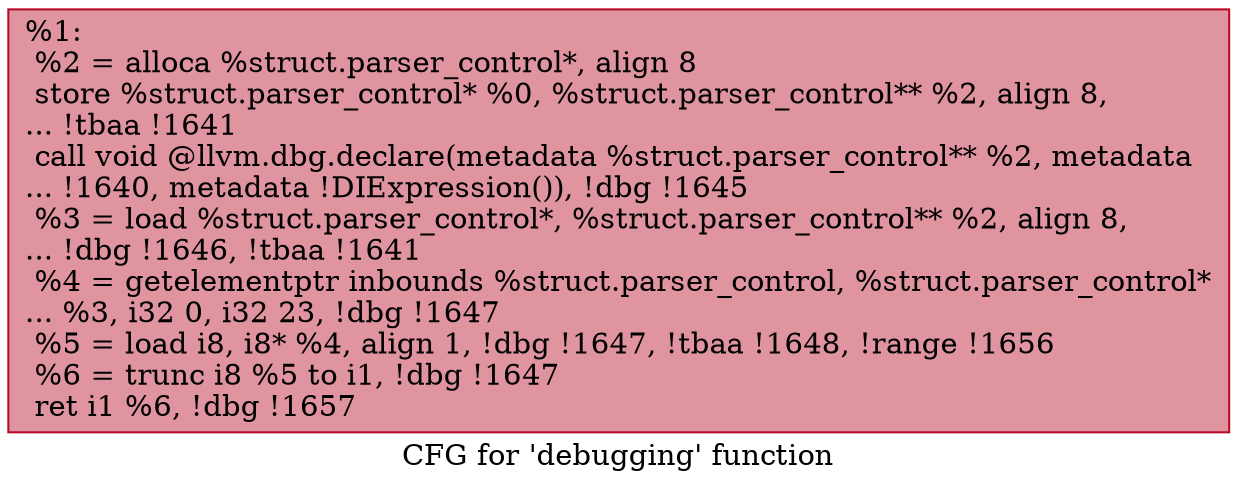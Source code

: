 digraph "CFG for 'debugging' function" {
	label="CFG for 'debugging' function";

	Node0x16c6c60 [shape=record,color="#b70d28ff", style=filled, fillcolor="#b70d2870",label="{%1:\l  %2 = alloca %struct.parser_control*, align 8\l  store %struct.parser_control* %0, %struct.parser_control** %2, align 8,\l... !tbaa !1641\l  call void @llvm.dbg.declare(metadata %struct.parser_control** %2, metadata\l... !1640, metadata !DIExpression()), !dbg !1645\l  %3 = load %struct.parser_control*, %struct.parser_control** %2, align 8,\l... !dbg !1646, !tbaa !1641\l  %4 = getelementptr inbounds %struct.parser_control, %struct.parser_control*\l... %3, i32 0, i32 23, !dbg !1647\l  %5 = load i8, i8* %4, align 1, !dbg !1647, !tbaa !1648, !range !1656\l  %6 = trunc i8 %5 to i1, !dbg !1647\l  ret i1 %6, !dbg !1657\l}"];
}
